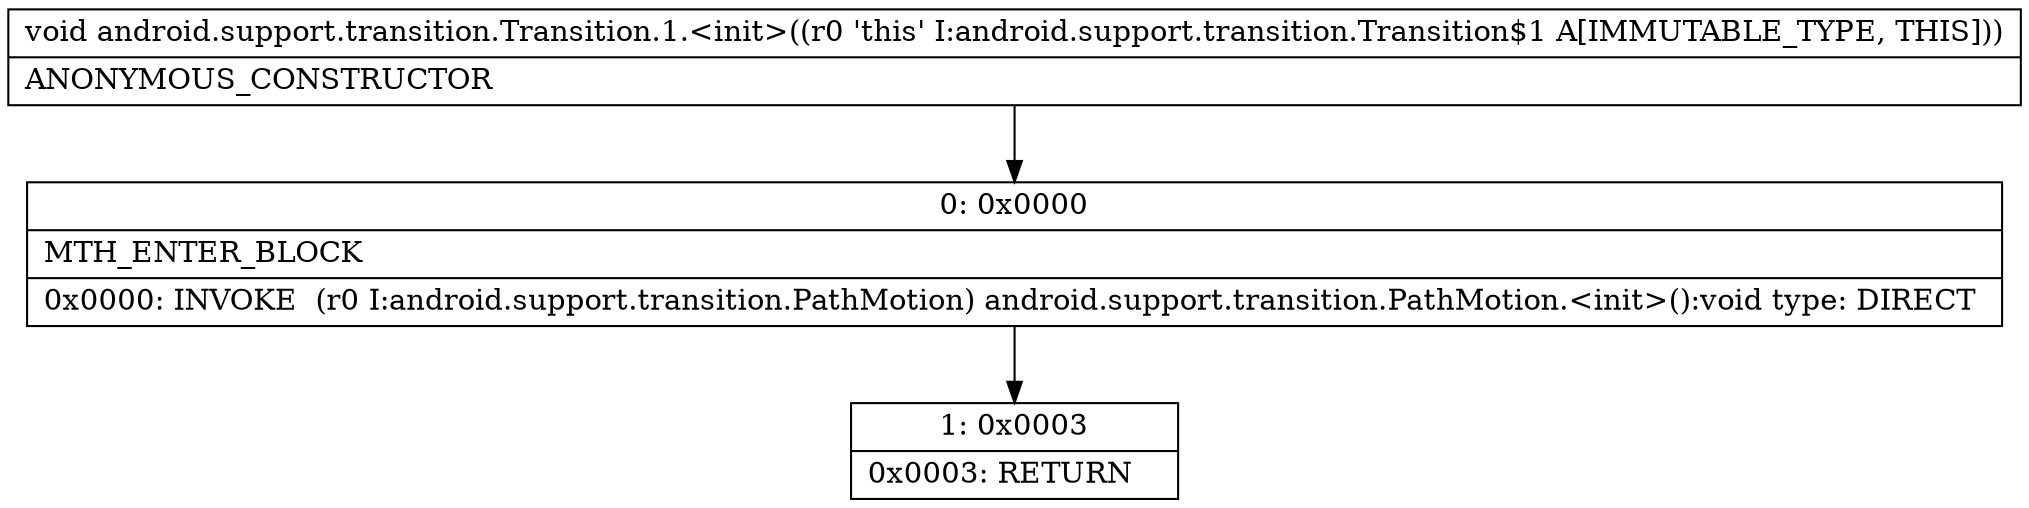 digraph "CFG forandroid.support.transition.Transition.1.\<init\>()V" {
Node_0 [shape=record,label="{0\:\ 0x0000|MTH_ENTER_BLOCK\l|0x0000: INVOKE  (r0 I:android.support.transition.PathMotion) android.support.transition.PathMotion.\<init\>():void type: DIRECT \l}"];
Node_1 [shape=record,label="{1\:\ 0x0003|0x0003: RETURN   \l}"];
MethodNode[shape=record,label="{void android.support.transition.Transition.1.\<init\>((r0 'this' I:android.support.transition.Transition$1 A[IMMUTABLE_TYPE, THIS]))  | ANONYMOUS_CONSTRUCTOR\l}"];
MethodNode -> Node_0;
Node_0 -> Node_1;
}


